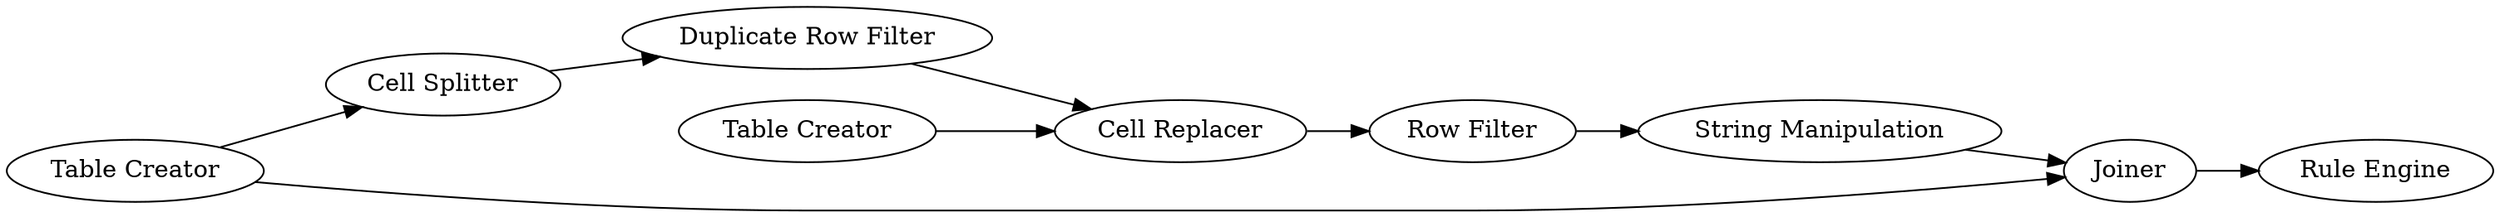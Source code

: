 digraph {
	1377 -> 1370
	1367 -> 1378
	1376 -> 1377
	1378 -> 1375
	1363 -> 1376
	1379 -> 1380
	1367 -> 1379
	1375 -> 1376
	1370 -> 1379
	1376 [label="Cell Replacer"]
	1378 [label="Cell Splitter"]
	1367 [label="Table Creator"]
	1380 [label="Rule Engine"]
	1379 [label=Joiner]
	1370 [label="String Manipulation"]
	1375 [label="Duplicate Row Filter"]
	1377 [label="Row Filter"]
	1363 [label="Table Creator"]
	rankdir=LR
}
